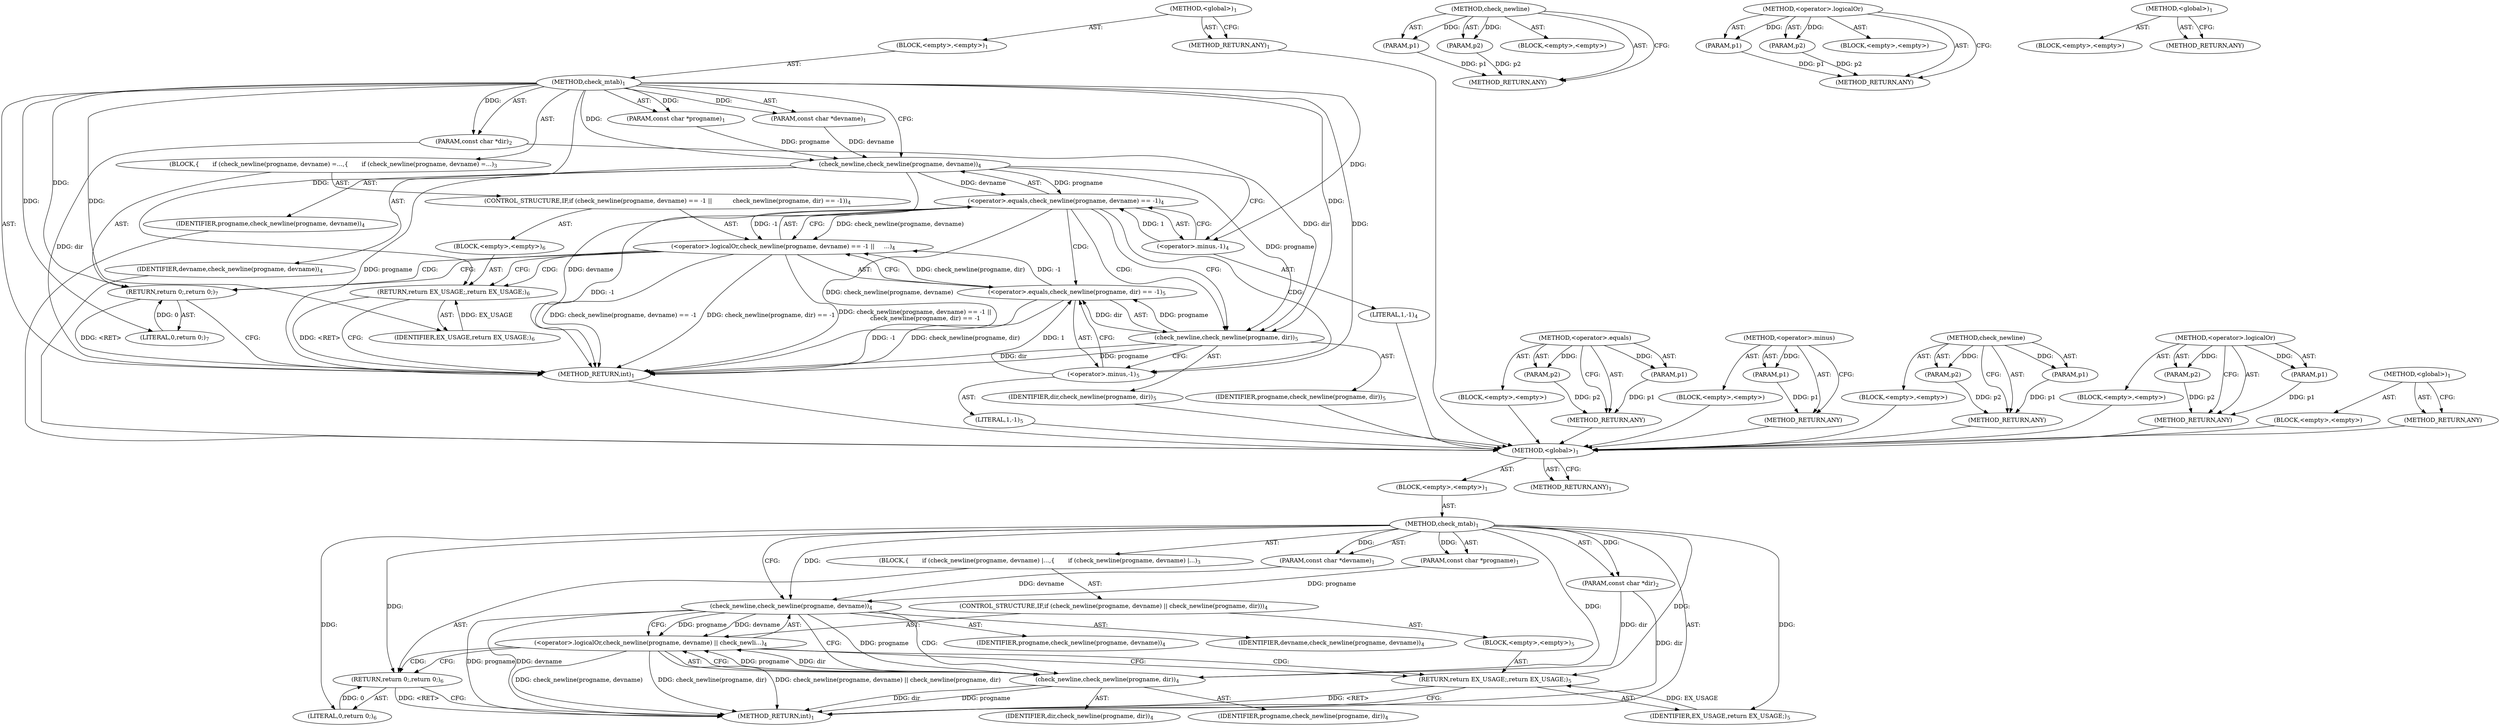 digraph "&lt;global&gt;" {
vulnerable_6 [label=<(METHOD,&lt;global&gt;)<SUB>1</SUB>>];
vulnerable_7 [label=<(BLOCK,&lt;empty&gt;,&lt;empty&gt;)<SUB>1</SUB>>];
vulnerable_8 [label=<(METHOD,check_mtab)<SUB>1</SUB>>];
vulnerable_9 [label=<(PARAM,const char *progname)<SUB>1</SUB>>];
vulnerable_10 [label=<(PARAM,const char *devname)<SUB>1</SUB>>];
vulnerable_11 [label=<(PARAM,const char *dir)<SUB>2</SUB>>];
vulnerable_12 [label=<(BLOCK,{
       if (check_newline(progname, devname) =...,{
       if (check_newline(progname, devname) =...)<SUB>3</SUB>>];
vulnerable_13 [label=<(CONTROL_STRUCTURE,IF,if (check_newline(progname, devname) == -1 ||
           check_newline(progname, dir) == -1))<SUB>4</SUB>>];
vulnerable_14 [label=<(&lt;operator&gt;.logicalOr,check_newline(progname, devname) == -1 ||
     ...)<SUB>4</SUB>>];
vulnerable_15 [label=<(&lt;operator&gt;.equals,check_newline(progname, devname) == -1)<SUB>4</SUB>>];
vulnerable_16 [label=<(check_newline,check_newline(progname, devname))<SUB>4</SUB>>];
vulnerable_17 [label=<(IDENTIFIER,progname,check_newline(progname, devname))<SUB>4</SUB>>];
vulnerable_18 [label=<(IDENTIFIER,devname,check_newline(progname, devname))<SUB>4</SUB>>];
vulnerable_19 [label=<(&lt;operator&gt;.minus,-1)<SUB>4</SUB>>];
vulnerable_20 [label=<(LITERAL,1,-1)<SUB>4</SUB>>];
vulnerable_21 [label=<(&lt;operator&gt;.equals,check_newline(progname, dir) == -1)<SUB>5</SUB>>];
vulnerable_22 [label=<(check_newline,check_newline(progname, dir))<SUB>5</SUB>>];
vulnerable_23 [label=<(IDENTIFIER,progname,check_newline(progname, dir))<SUB>5</SUB>>];
vulnerable_24 [label=<(IDENTIFIER,dir,check_newline(progname, dir))<SUB>5</SUB>>];
vulnerable_25 [label=<(&lt;operator&gt;.minus,-1)<SUB>5</SUB>>];
vulnerable_26 [label=<(LITERAL,1,-1)<SUB>5</SUB>>];
vulnerable_27 [label=<(BLOCK,&lt;empty&gt;,&lt;empty&gt;)<SUB>6</SUB>>];
vulnerable_28 [label=<(RETURN,return EX_USAGE;,return EX_USAGE;)<SUB>6</SUB>>];
vulnerable_29 [label=<(IDENTIFIER,EX_USAGE,return EX_USAGE;)<SUB>6</SUB>>];
vulnerable_30 [label=<(RETURN,return 0;,return 0;)<SUB>7</SUB>>];
vulnerable_31 [label=<(LITERAL,0,return 0;)<SUB>7</SUB>>];
vulnerable_32 [label=<(METHOD_RETURN,int)<SUB>1</SUB>>];
vulnerable_34 [label=<(METHOD_RETURN,ANY)<SUB>1</SUB>>];
vulnerable_56 [label=<(METHOD,&lt;operator&gt;.equals)>];
vulnerable_57 [label=<(PARAM,p1)>];
vulnerable_58 [label=<(PARAM,p2)>];
vulnerable_59 [label=<(BLOCK,&lt;empty&gt;,&lt;empty&gt;)>];
vulnerable_60 [label=<(METHOD_RETURN,ANY)>];
vulnerable_66 [label=<(METHOD,&lt;operator&gt;.minus)>];
vulnerable_67 [label=<(PARAM,p1)>];
vulnerable_68 [label=<(BLOCK,&lt;empty&gt;,&lt;empty&gt;)>];
vulnerable_69 [label=<(METHOD_RETURN,ANY)>];
vulnerable_61 [label=<(METHOD,check_newline)>];
vulnerable_62 [label=<(PARAM,p1)>];
vulnerable_63 [label=<(PARAM,p2)>];
vulnerable_64 [label=<(BLOCK,&lt;empty&gt;,&lt;empty&gt;)>];
vulnerable_65 [label=<(METHOD_RETURN,ANY)>];
vulnerable_51 [label=<(METHOD,&lt;operator&gt;.logicalOr)>];
vulnerable_52 [label=<(PARAM,p1)>];
vulnerable_53 [label=<(PARAM,p2)>];
vulnerable_54 [label=<(BLOCK,&lt;empty&gt;,&lt;empty&gt;)>];
vulnerable_55 [label=<(METHOD_RETURN,ANY)>];
vulnerable_45 [label=<(METHOD,&lt;global&gt;)<SUB>1</SUB>>];
vulnerable_46 [label=<(BLOCK,&lt;empty&gt;,&lt;empty&gt;)>];
vulnerable_47 [label=<(METHOD_RETURN,ANY)>];
fixed_6 [label=<(METHOD,&lt;global&gt;)<SUB>1</SUB>>];
fixed_7 [label=<(BLOCK,&lt;empty&gt;,&lt;empty&gt;)<SUB>1</SUB>>];
fixed_8 [label=<(METHOD,check_mtab)<SUB>1</SUB>>];
fixed_9 [label=<(PARAM,const char *progname)<SUB>1</SUB>>];
fixed_10 [label=<(PARAM,const char *devname)<SUB>1</SUB>>];
fixed_11 [label=<(PARAM,const char *dir)<SUB>2</SUB>>];
fixed_12 [label=<(BLOCK,{
       if (check_newline(progname, devname) |...,{
       if (check_newline(progname, devname) |...)<SUB>3</SUB>>];
fixed_13 [label=<(CONTROL_STRUCTURE,IF,if (check_newline(progname, devname) || check_newline(progname, dir)))<SUB>4</SUB>>];
fixed_14 [label=<(&lt;operator&gt;.logicalOr,check_newline(progname, devname) || check_newli...)<SUB>4</SUB>>];
fixed_15 [label=<(check_newline,check_newline(progname, devname))<SUB>4</SUB>>];
fixed_16 [label=<(IDENTIFIER,progname,check_newline(progname, devname))<SUB>4</SUB>>];
fixed_17 [label=<(IDENTIFIER,devname,check_newline(progname, devname))<SUB>4</SUB>>];
fixed_18 [label=<(check_newline,check_newline(progname, dir))<SUB>4</SUB>>];
fixed_19 [label=<(IDENTIFIER,progname,check_newline(progname, dir))<SUB>4</SUB>>];
fixed_20 [label=<(IDENTIFIER,dir,check_newline(progname, dir))<SUB>4</SUB>>];
fixed_21 [label=<(BLOCK,&lt;empty&gt;,&lt;empty&gt;)<SUB>5</SUB>>];
fixed_22 [label=<(RETURN,return EX_USAGE;,return EX_USAGE;)<SUB>5</SUB>>];
fixed_23 [label=<(IDENTIFIER,EX_USAGE,return EX_USAGE;)<SUB>5</SUB>>];
fixed_24 [label=<(RETURN,return 0;,return 0;)<SUB>6</SUB>>];
fixed_25 [label=<(LITERAL,0,return 0;)<SUB>6</SUB>>];
fixed_26 [label=<(METHOD_RETURN,int)<SUB>1</SUB>>];
fixed_28 [label=<(METHOD_RETURN,ANY)<SUB>1</SUB>>];
fixed_50 [label=<(METHOD,check_newline)>];
fixed_51 [label=<(PARAM,p1)>];
fixed_52 [label=<(PARAM,p2)>];
fixed_53 [label=<(BLOCK,&lt;empty&gt;,&lt;empty&gt;)>];
fixed_54 [label=<(METHOD_RETURN,ANY)>];
fixed_45 [label=<(METHOD,&lt;operator&gt;.logicalOr)>];
fixed_46 [label=<(PARAM,p1)>];
fixed_47 [label=<(PARAM,p2)>];
fixed_48 [label=<(BLOCK,&lt;empty&gt;,&lt;empty&gt;)>];
fixed_49 [label=<(METHOD_RETURN,ANY)>];
fixed_39 [label=<(METHOD,&lt;global&gt;)<SUB>1</SUB>>];
fixed_40 [label=<(BLOCK,&lt;empty&gt;,&lt;empty&gt;)>];
fixed_41 [label=<(METHOD_RETURN,ANY)>];
vulnerable_6 -> vulnerable_7  [key=0, label="AST: "];
vulnerable_6 -> vulnerable_34  [key=0, label="AST: "];
vulnerable_6 -> vulnerable_34  [key=1, label="CFG: "];
vulnerable_7 -> vulnerable_8  [key=0, label="AST: "];
vulnerable_8 -> vulnerable_9  [key=0, label="AST: "];
vulnerable_8 -> vulnerable_9  [key=1, label="DDG: "];
vulnerable_8 -> vulnerable_10  [key=0, label="AST: "];
vulnerable_8 -> vulnerable_10  [key=1, label="DDG: "];
vulnerable_8 -> vulnerable_11  [key=0, label="AST: "];
vulnerable_8 -> vulnerable_11  [key=1, label="DDG: "];
vulnerable_8 -> vulnerable_12  [key=0, label="AST: "];
vulnerable_8 -> vulnerable_32  [key=0, label="AST: "];
vulnerable_8 -> vulnerable_16  [key=0, label="CFG: "];
vulnerable_8 -> vulnerable_16  [key=1, label="DDG: "];
vulnerable_8 -> vulnerable_30  [key=0, label="DDG: "];
vulnerable_8 -> vulnerable_31  [key=0, label="DDG: "];
vulnerable_8 -> vulnerable_28  [key=0, label="DDG: "];
vulnerable_8 -> vulnerable_29  [key=0, label="DDG: "];
vulnerable_8 -> vulnerable_19  [key=0, label="DDG: "];
vulnerable_8 -> vulnerable_22  [key=0, label="DDG: "];
vulnerable_8 -> vulnerable_25  [key=0, label="DDG: "];
vulnerable_9 -> vulnerable_16  [key=0, label="DDG: progname"];
vulnerable_10 -> vulnerable_16  [key=0, label="DDG: devname"];
vulnerable_11 -> vulnerable_32  [key=0, label="DDG: dir"];
vulnerable_11 -> vulnerable_22  [key=0, label="DDG: dir"];
vulnerable_12 -> vulnerable_13  [key=0, label="AST: "];
vulnerable_12 -> vulnerable_30  [key=0, label="AST: "];
vulnerable_13 -> vulnerable_14  [key=0, label="AST: "];
vulnerable_13 -> vulnerable_27  [key=0, label="AST: "];
vulnerable_14 -> vulnerable_15  [key=0, label="AST: "];
vulnerable_14 -> vulnerable_21  [key=0, label="AST: "];
vulnerable_14 -> vulnerable_28  [key=0, label="CFG: "];
vulnerable_14 -> vulnerable_28  [key=1, label="CDG: "];
vulnerable_14 -> vulnerable_30  [key=0, label="CFG: "];
vulnerable_14 -> vulnerable_30  [key=1, label="CDG: "];
vulnerable_14 -> vulnerable_32  [key=0, label="DDG: check_newline(progname, devname) == -1"];
vulnerable_14 -> vulnerable_32  [key=1, label="DDG: check_newline(progname, dir) == -1"];
vulnerable_14 -> vulnerable_32  [key=2, label="DDG: check_newline(progname, devname) == -1 ||
           check_newline(progname, dir) == -1"];
vulnerable_15 -> vulnerable_16  [key=0, label="AST: "];
vulnerable_15 -> vulnerable_19  [key=0, label="AST: "];
vulnerable_15 -> vulnerable_14  [key=0, label="CFG: "];
vulnerable_15 -> vulnerable_14  [key=1, label="DDG: check_newline(progname, devname)"];
vulnerable_15 -> vulnerable_14  [key=2, label="DDG: -1"];
vulnerable_15 -> vulnerable_22  [key=0, label="CFG: "];
vulnerable_15 -> vulnerable_22  [key=1, label="CDG: "];
vulnerable_15 -> vulnerable_32  [key=0, label="DDG: check_newline(progname, devname)"];
vulnerable_15 -> vulnerable_32  [key=1, label="DDG: -1"];
vulnerable_15 -> vulnerable_25  [key=0, label="CDG: "];
vulnerable_15 -> vulnerable_21  [key=0, label="CDG: "];
vulnerable_16 -> vulnerable_17  [key=0, label="AST: "];
vulnerable_16 -> vulnerable_18  [key=0, label="AST: "];
vulnerable_16 -> vulnerable_19  [key=0, label="CFG: "];
vulnerable_16 -> vulnerable_32  [key=0, label="DDG: progname"];
vulnerable_16 -> vulnerable_32  [key=1, label="DDG: devname"];
vulnerable_16 -> vulnerable_15  [key=0, label="DDG: progname"];
vulnerable_16 -> vulnerable_15  [key=1, label="DDG: devname"];
vulnerable_16 -> vulnerable_22  [key=0, label="DDG: progname"];
vulnerable_17 -> fixed_6  [key=0];
vulnerable_18 -> fixed_6  [key=0];
vulnerable_19 -> vulnerable_20  [key=0, label="AST: "];
vulnerable_19 -> vulnerable_15  [key=0, label="CFG: "];
vulnerable_19 -> vulnerable_15  [key=1, label="DDG: 1"];
vulnerable_20 -> fixed_6  [key=0];
vulnerable_21 -> vulnerable_22  [key=0, label="AST: "];
vulnerable_21 -> vulnerable_25  [key=0, label="AST: "];
vulnerable_21 -> vulnerable_14  [key=0, label="CFG: "];
vulnerable_21 -> vulnerable_14  [key=1, label="DDG: check_newline(progname, dir)"];
vulnerable_21 -> vulnerable_14  [key=2, label="DDG: -1"];
vulnerable_21 -> vulnerable_32  [key=0, label="DDG: check_newline(progname, dir)"];
vulnerable_21 -> vulnerable_32  [key=1, label="DDG: -1"];
vulnerable_22 -> vulnerable_23  [key=0, label="AST: "];
vulnerable_22 -> vulnerable_24  [key=0, label="AST: "];
vulnerable_22 -> vulnerable_25  [key=0, label="CFG: "];
vulnerable_22 -> vulnerable_32  [key=0, label="DDG: progname"];
vulnerable_22 -> vulnerable_32  [key=1, label="DDG: dir"];
vulnerable_22 -> vulnerable_21  [key=0, label="DDG: progname"];
vulnerable_22 -> vulnerable_21  [key=1, label="DDG: dir"];
vulnerable_23 -> fixed_6  [key=0];
vulnerable_24 -> fixed_6  [key=0];
vulnerable_25 -> vulnerable_26  [key=0, label="AST: "];
vulnerable_25 -> vulnerable_21  [key=0, label="CFG: "];
vulnerable_25 -> vulnerable_21  [key=1, label="DDG: 1"];
vulnerable_26 -> fixed_6  [key=0];
vulnerable_27 -> vulnerable_28  [key=0, label="AST: "];
vulnerable_28 -> vulnerable_29  [key=0, label="AST: "];
vulnerable_28 -> vulnerable_32  [key=0, label="CFG: "];
vulnerable_28 -> vulnerable_32  [key=1, label="DDG: &lt;RET&gt;"];
vulnerable_29 -> vulnerable_28  [key=0, label="DDG: EX_USAGE"];
vulnerable_30 -> vulnerable_31  [key=0, label="AST: "];
vulnerable_30 -> vulnerable_32  [key=0, label="CFG: "];
vulnerable_30 -> vulnerable_32  [key=1, label="DDG: &lt;RET&gt;"];
vulnerable_31 -> vulnerable_30  [key=0, label="DDG: 0"];
vulnerable_32 -> fixed_6  [key=0];
vulnerable_34 -> fixed_6  [key=0];
vulnerable_56 -> vulnerable_57  [key=0, label="AST: "];
vulnerable_56 -> vulnerable_57  [key=1, label="DDG: "];
vulnerable_56 -> vulnerable_59  [key=0, label="AST: "];
vulnerable_56 -> vulnerable_58  [key=0, label="AST: "];
vulnerable_56 -> vulnerable_58  [key=1, label="DDG: "];
vulnerable_56 -> vulnerable_60  [key=0, label="AST: "];
vulnerable_56 -> vulnerable_60  [key=1, label="CFG: "];
vulnerable_57 -> vulnerable_60  [key=0, label="DDG: p1"];
vulnerable_58 -> vulnerable_60  [key=0, label="DDG: p2"];
vulnerable_59 -> fixed_6  [key=0];
vulnerable_60 -> fixed_6  [key=0];
vulnerable_66 -> vulnerable_67  [key=0, label="AST: "];
vulnerable_66 -> vulnerable_67  [key=1, label="DDG: "];
vulnerable_66 -> vulnerable_68  [key=0, label="AST: "];
vulnerable_66 -> vulnerable_69  [key=0, label="AST: "];
vulnerable_66 -> vulnerable_69  [key=1, label="CFG: "];
vulnerable_67 -> vulnerable_69  [key=0, label="DDG: p1"];
vulnerable_68 -> fixed_6  [key=0];
vulnerable_69 -> fixed_6  [key=0];
vulnerable_61 -> vulnerable_62  [key=0, label="AST: "];
vulnerable_61 -> vulnerable_62  [key=1, label="DDG: "];
vulnerable_61 -> vulnerable_64  [key=0, label="AST: "];
vulnerable_61 -> vulnerable_63  [key=0, label="AST: "];
vulnerable_61 -> vulnerable_63  [key=1, label="DDG: "];
vulnerable_61 -> vulnerable_65  [key=0, label="AST: "];
vulnerable_61 -> vulnerable_65  [key=1, label="CFG: "];
vulnerable_62 -> vulnerable_65  [key=0, label="DDG: p1"];
vulnerable_63 -> vulnerable_65  [key=0, label="DDG: p2"];
vulnerable_64 -> fixed_6  [key=0];
vulnerable_65 -> fixed_6  [key=0];
vulnerable_51 -> vulnerable_52  [key=0, label="AST: "];
vulnerable_51 -> vulnerable_52  [key=1, label="DDG: "];
vulnerable_51 -> vulnerable_54  [key=0, label="AST: "];
vulnerable_51 -> vulnerable_53  [key=0, label="AST: "];
vulnerable_51 -> vulnerable_53  [key=1, label="DDG: "];
vulnerable_51 -> vulnerable_55  [key=0, label="AST: "];
vulnerable_51 -> vulnerable_55  [key=1, label="CFG: "];
vulnerable_52 -> vulnerable_55  [key=0, label="DDG: p1"];
vulnerable_53 -> vulnerable_55  [key=0, label="DDG: p2"];
vulnerable_54 -> fixed_6  [key=0];
vulnerable_55 -> fixed_6  [key=0];
vulnerable_45 -> vulnerable_46  [key=0, label="AST: "];
vulnerable_45 -> vulnerable_47  [key=0, label="AST: "];
vulnerable_45 -> vulnerable_47  [key=1, label="CFG: "];
vulnerable_46 -> fixed_6  [key=0];
vulnerable_47 -> fixed_6  [key=0];
fixed_6 -> fixed_7  [key=0, label="AST: "];
fixed_6 -> fixed_28  [key=0, label="AST: "];
fixed_6 -> fixed_28  [key=1, label="CFG: "];
fixed_7 -> fixed_8  [key=0, label="AST: "];
fixed_8 -> fixed_9  [key=0, label="AST: "];
fixed_8 -> fixed_9  [key=1, label="DDG: "];
fixed_8 -> fixed_10  [key=0, label="AST: "];
fixed_8 -> fixed_10  [key=1, label="DDG: "];
fixed_8 -> fixed_11  [key=0, label="AST: "];
fixed_8 -> fixed_11  [key=1, label="DDG: "];
fixed_8 -> fixed_12  [key=0, label="AST: "];
fixed_8 -> fixed_26  [key=0, label="AST: "];
fixed_8 -> fixed_15  [key=0, label="CFG: "];
fixed_8 -> fixed_15  [key=1, label="DDG: "];
fixed_8 -> fixed_24  [key=0, label="DDG: "];
fixed_8 -> fixed_25  [key=0, label="DDG: "];
fixed_8 -> fixed_22  [key=0, label="DDG: "];
fixed_8 -> fixed_18  [key=0, label="DDG: "];
fixed_8 -> fixed_23  [key=0, label="DDG: "];
fixed_9 -> fixed_15  [key=0, label="DDG: progname"];
fixed_10 -> fixed_15  [key=0, label="DDG: devname"];
fixed_11 -> fixed_26  [key=0, label="DDG: dir"];
fixed_11 -> fixed_18  [key=0, label="DDG: dir"];
fixed_12 -> fixed_13  [key=0, label="AST: "];
fixed_12 -> fixed_24  [key=0, label="AST: "];
fixed_13 -> fixed_14  [key=0, label="AST: "];
fixed_13 -> fixed_21  [key=0, label="AST: "];
fixed_14 -> fixed_15  [key=0, label="AST: "];
fixed_14 -> fixed_18  [key=0, label="AST: "];
fixed_14 -> fixed_22  [key=0, label="CFG: "];
fixed_14 -> fixed_22  [key=1, label="CDG: "];
fixed_14 -> fixed_24  [key=0, label="CFG: "];
fixed_14 -> fixed_24  [key=1, label="CDG: "];
fixed_14 -> fixed_26  [key=0, label="DDG: check_newline(progname, devname)"];
fixed_14 -> fixed_26  [key=1, label="DDG: check_newline(progname, dir)"];
fixed_14 -> fixed_26  [key=2, label="DDG: check_newline(progname, devname) || check_newline(progname, dir)"];
fixed_15 -> fixed_16  [key=0, label="AST: "];
fixed_15 -> fixed_17  [key=0, label="AST: "];
fixed_15 -> fixed_14  [key=0, label="CFG: "];
fixed_15 -> fixed_14  [key=1, label="DDG: progname"];
fixed_15 -> fixed_14  [key=2, label="DDG: devname"];
fixed_15 -> fixed_18  [key=0, label="CFG: "];
fixed_15 -> fixed_18  [key=1, label="DDG: progname"];
fixed_15 -> fixed_18  [key=2, label="CDG: "];
fixed_15 -> fixed_26  [key=0, label="DDG: progname"];
fixed_15 -> fixed_26  [key=1, label="DDG: devname"];
fixed_18 -> fixed_19  [key=0, label="AST: "];
fixed_18 -> fixed_20  [key=0, label="AST: "];
fixed_18 -> fixed_14  [key=0, label="CFG: "];
fixed_18 -> fixed_14  [key=1, label="DDG: progname"];
fixed_18 -> fixed_14  [key=2, label="DDG: dir"];
fixed_18 -> fixed_26  [key=0, label="DDG: progname"];
fixed_18 -> fixed_26  [key=1, label="DDG: dir"];
fixed_21 -> fixed_22  [key=0, label="AST: "];
fixed_22 -> fixed_23  [key=0, label="AST: "];
fixed_22 -> fixed_26  [key=0, label="CFG: "];
fixed_22 -> fixed_26  [key=1, label="DDG: &lt;RET&gt;"];
fixed_23 -> fixed_22  [key=0, label="DDG: EX_USAGE"];
fixed_24 -> fixed_25  [key=0, label="AST: "];
fixed_24 -> fixed_26  [key=0, label="CFG: "];
fixed_24 -> fixed_26  [key=1, label="DDG: &lt;RET&gt;"];
fixed_25 -> fixed_24  [key=0, label="DDG: 0"];
fixed_50 -> fixed_51  [key=0, label="AST: "];
fixed_50 -> fixed_51  [key=1, label="DDG: "];
fixed_50 -> fixed_53  [key=0, label="AST: "];
fixed_50 -> fixed_52  [key=0, label="AST: "];
fixed_50 -> fixed_52  [key=1, label="DDG: "];
fixed_50 -> fixed_54  [key=0, label="AST: "];
fixed_50 -> fixed_54  [key=1, label="CFG: "];
fixed_51 -> fixed_54  [key=0, label="DDG: p1"];
fixed_52 -> fixed_54  [key=0, label="DDG: p2"];
fixed_45 -> fixed_46  [key=0, label="AST: "];
fixed_45 -> fixed_46  [key=1, label="DDG: "];
fixed_45 -> fixed_48  [key=0, label="AST: "];
fixed_45 -> fixed_47  [key=0, label="AST: "];
fixed_45 -> fixed_47  [key=1, label="DDG: "];
fixed_45 -> fixed_49  [key=0, label="AST: "];
fixed_45 -> fixed_49  [key=1, label="CFG: "];
fixed_46 -> fixed_49  [key=0, label="DDG: p1"];
fixed_47 -> fixed_49  [key=0, label="DDG: p2"];
fixed_39 -> fixed_40  [key=0, label="AST: "];
fixed_39 -> fixed_41  [key=0, label="AST: "];
fixed_39 -> fixed_41  [key=1, label="CFG: "];
}
